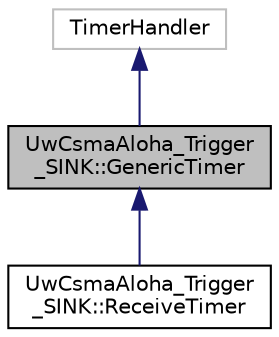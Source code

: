 digraph "UwCsmaAloha_Trigger_SINK::GenericTimer"
{
 // LATEX_PDF_SIZE
  edge [fontname="Helvetica",fontsize="10",labelfontname="Helvetica",labelfontsize="10"];
  node [fontname="Helvetica",fontsize="10",shape=record];
  Node1 [label="UwCsmaAloha_Trigger\l_SINK::GenericTimer",height=0.2,width=0.4,color="black", fillcolor="grey75", style="filled", fontcolor="black",tooltip="Class that describes the timers in the node."];
  Node2 -> Node1 [dir="back",color="midnightblue",fontsize="10",style="solid",fontname="Helvetica"];
  Node2 [label="TimerHandler",height=0.2,width=0.4,color="grey75", fillcolor="white", style="filled",tooltip=" "];
  Node1 -> Node3 [dir="back",color="midnightblue",fontsize="10",style="solid",fontname="Helvetica"];
  Node3 [label="UwCsmaAloha_Trigger\l_SINK::ReceiveTimer",height=0.2,width=0.4,color="black", fillcolor="white", style="filled",URL="$classUwCsmaAloha__Trigger__SINK_1_1ReceiveTimer.html",tooltip="Class used to handle the timer of the reception period."];
}
